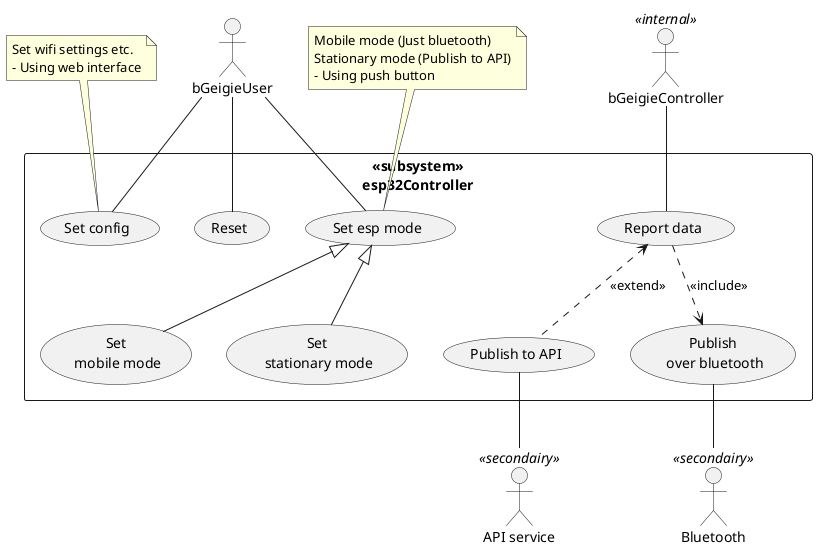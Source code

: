 @startuml


:bGeigieUser: as user
:API service: as API<<secondairy>>
:Bluetooth: as BLU<<secondairy>>
:bGeigieController: as BGN<<internal>>


rectangle <<subsystem>>\nesp32Controller{
    (Set config)
    (Set esp mode)
    (Reset)
    (Set\n mobile mode)
    (Set\n stationary mode)
    (Publish to API)
    (Publish\n over bluetooth)
    (Report data)


    (Publish to API) -u.> (Report data) : <<extend>>
    (Report data) -d.> (Publish\n over bluetooth) : <<include>>
    (Set\n mobile mode) -u-|> (Set esp mode)
    (Set\n stationary mode) -u-|> (Set esp mode)

    (Publish to API) -d- API
    (Publish\n over bluetooth) -d- BLU

    user -d- (Set esp mode)
    user -d- (Set config)
    user -d- (Reset)
    BGN -- (Report data)
}

note top of (Set config)
  Set wifi settings etc.
  - Using web interface
endnote

note top of (Set esp mode)
  Mobile mode (Just bluetooth)
  Stationary mode (Publish to API)
  - Using push button
endnote

@enduml
